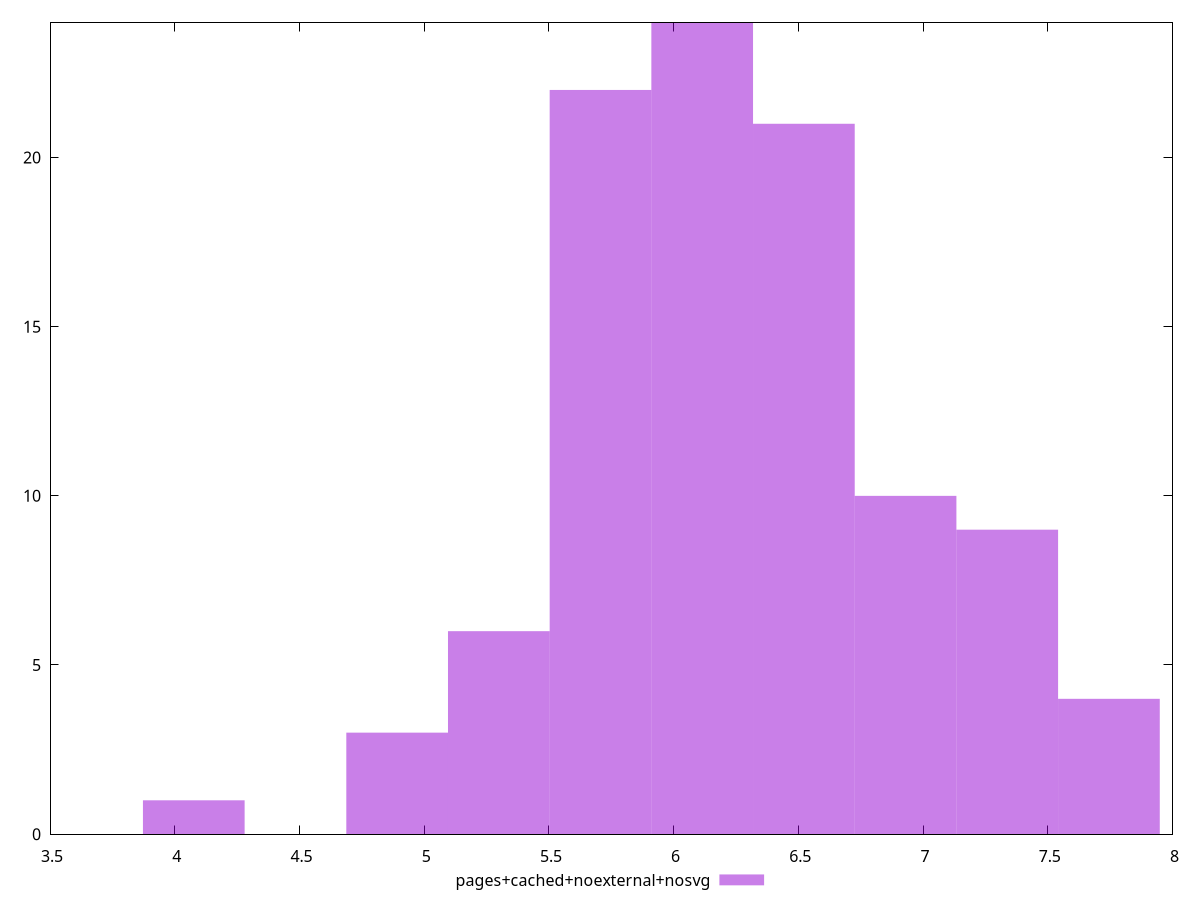 $_pagesCachedNoexternalNosvg <<EOF
7.337519571507088 9
5.706959666727735 22
6.114599642922573 24
6.5222396191174115 21
6.92987959531225 10
7.745159547701926 4
5.299319690532897 6
4.891679714338059 3
4.076399761948382 1
EOF
set key outside below
set terminal pngcairo
set output "report_00005_2020-11-02T22-26-11.212Z/network-server-latency/pages+cached+noexternal+nosvg//raw_hist.png"
set yrange [0:24]
set boxwidth 0.4076399761948382
set style fill transparent solid 0.5 noborder
plot $_pagesCachedNoexternalNosvg title "pages+cached+noexternal+nosvg" with boxes ,